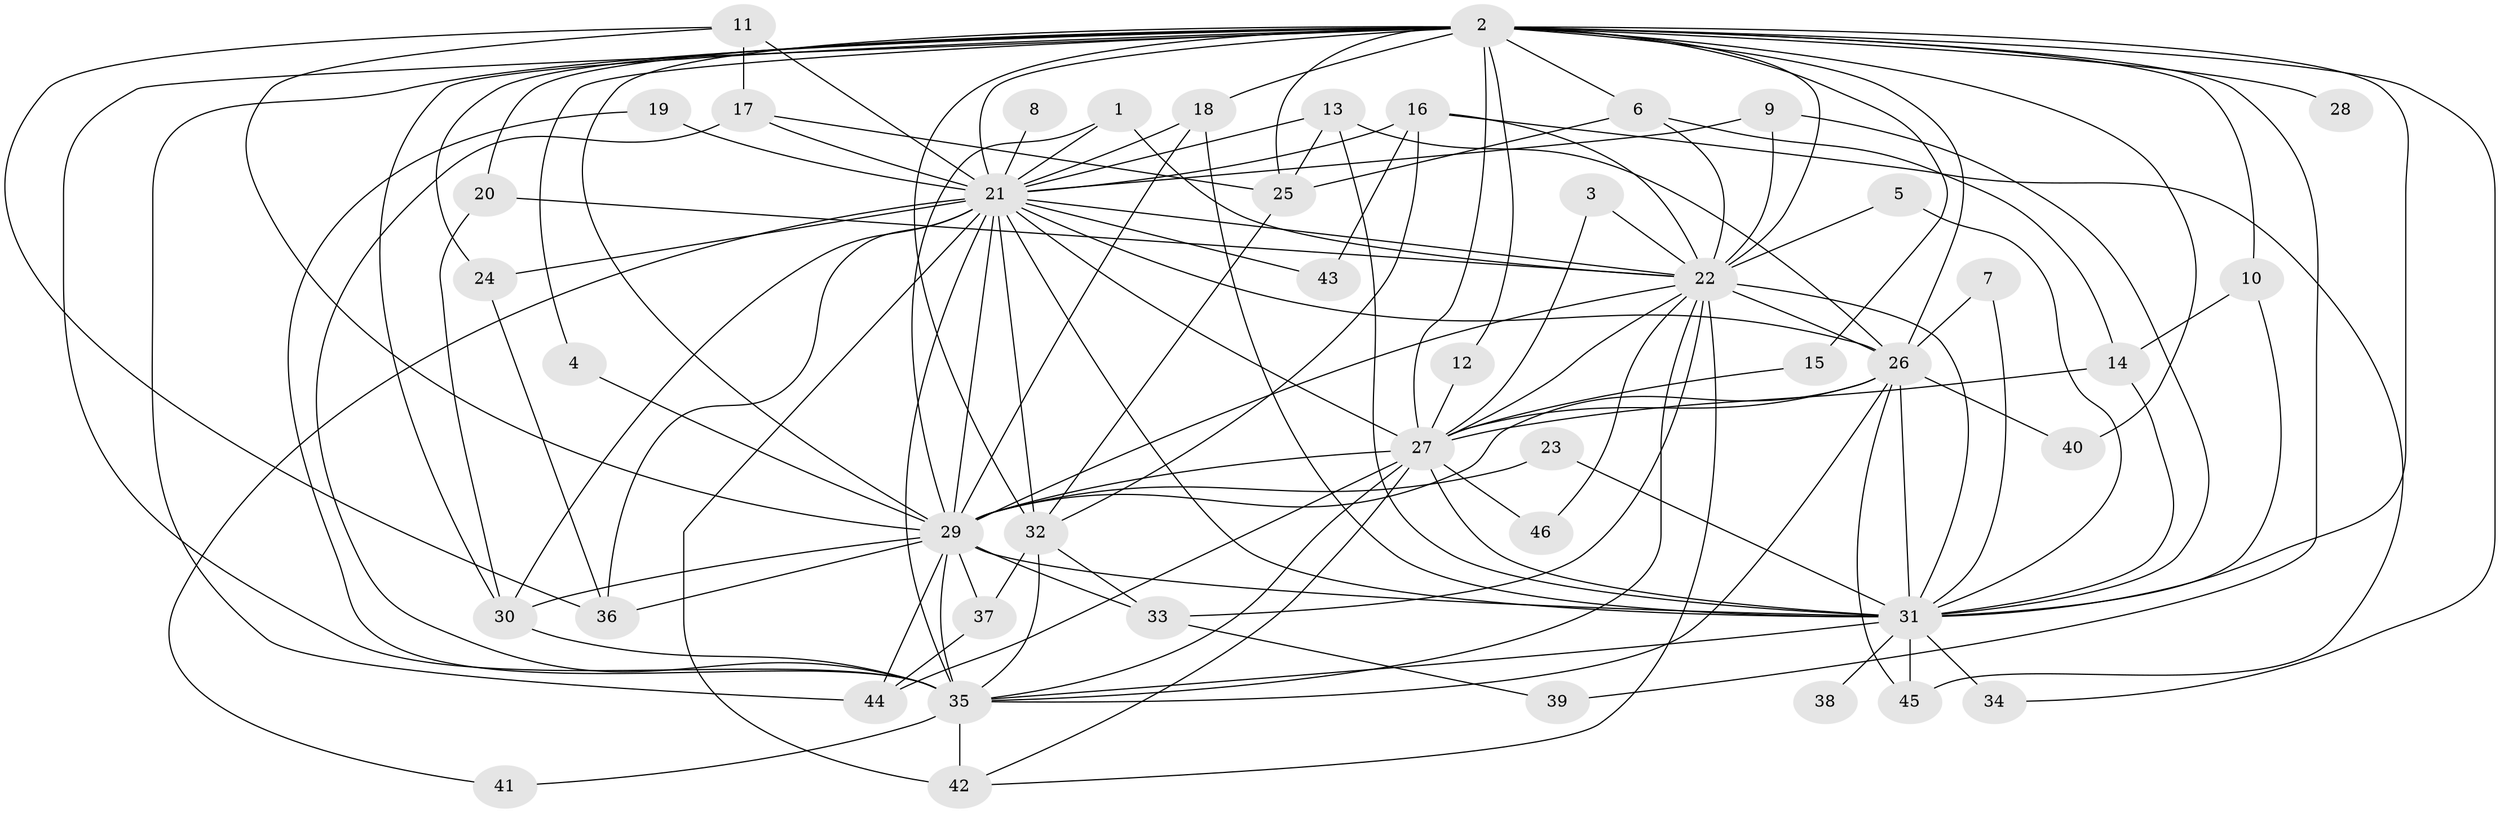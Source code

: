 // original degree distribution, {13: 0.02197802197802198, 25: 0.02197802197802198, 18: 0.01098901098901099, 21: 0.01098901098901099, 19: 0.01098901098901099, 24: 0.01098901098901099, 23: 0.01098901098901099, 16: 0.01098901098901099, 4: 0.0989010989010989, 3: 0.2087912087912088, 5: 0.06593406593406594, 2: 0.5164835164835165}
// Generated by graph-tools (version 1.1) at 2025/25/03/09/25 03:25:37]
// undirected, 46 vertices, 125 edges
graph export_dot {
graph [start="1"]
  node [color=gray90,style=filled];
  1;
  2;
  3;
  4;
  5;
  6;
  7;
  8;
  9;
  10;
  11;
  12;
  13;
  14;
  15;
  16;
  17;
  18;
  19;
  20;
  21;
  22;
  23;
  24;
  25;
  26;
  27;
  28;
  29;
  30;
  31;
  32;
  33;
  34;
  35;
  36;
  37;
  38;
  39;
  40;
  41;
  42;
  43;
  44;
  45;
  46;
  1 -- 21 [weight=1.0];
  1 -- 22 [weight=1.0];
  1 -- 29 [weight=1.0];
  2 -- 4 [weight=1.0];
  2 -- 6 [weight=1.0];
  2 -- 10 [weight=1.0];
  2 -- 12 [weight=1.0];
  2 -- 15 [weight=1.0];
  2 -- 18 [weight=1.0];
  2 -- 20 [weight=1.0];
  2 -- 21 [weight=4.0];
  2 -- 22 [weight=3.0];
  2 -- 24 [weight=1.0];
  2 -- 25 [weight=1.0];
  2 -- 26 [weight=2.0];
  2 -- 27 [weight=2.0];
  2 -- 28 [weight=2.0];
  2 -- 29 [weight=2.0];
  2 -- 30 [weight=1.0];
  2 -- 31 [weight=3.0];
  2 -- 32 [weight=1.0];
  2 -- 34 [weight=1.0];
  2 -- 35 [weight=2.0];
  2 -- 39 [weight=1.0];
  2 -- 40 [weight=1.0];
  2 -- 44 [weight=1.0];
  3 -- 22 [weight=1.0];
  3 -- 27 [weight=1.0];
  4 -- 29 [weight=1.0];
  5 -- 22 [weight=1.0];
  5 -- 31 [weight=1.0];
  6 -- 14 [weight=1.0];
  6 -- 22 [weight=1.0];
  6 -- 25 [weight=1.0];
  7 -- 26 [weight=1.0];
  7 -- 31 [weight=1.0];
  8 -- 21 [weight=1.0];
  9 -- 21 [weight=1.0];
  9 -- 22 [weight=1.0];
  9 -- 31 [weight=1.0];
  10 -- 14 [weight=1.0];
  10 -- 31 [weight=1.0];
  11 -- 17 [weight=2.0];
  11 -- 21 [weight=1.0];
  11 -- 29 [weight=1.0];
  11 -- 36 [weight=1.0];
  12 -- 27 [weight=1.0];
  13 -- 21 [weight=1.0];
  13 -- 25 [weight=1.0];
  13 -- 26 [weight=1.0];
  13 -- 31 [weight=1.0];
  14 -- 27 [weight=2.0];
  14 -- 31 [weight=1.0];
  15 -- 27 [weight=1.0];
  16 -- 21 [weight=1.0];
  16 -- 22 [weight=1.0];
  16 -- 32 [weight=1.0];
  16 -- 43 [weight=1.0];
  16 -- 45 [weight=1.0];
  17 -- 21 [weight=1.0];
  17 -- 25 [weight=1.0];
  17 -- 35 [weight=1.0];
  18 -- 21 [weight=1.0];
  18 -- 29 [weight=1.0];
  18 -- 31 [weight=1.0];
  19 -- 21 [weight=1.0];
  19 -- 35 [weight=1.0];
  20 -- 22 [weight=1.0];
  20 -- 30 [weight=1.0];
  21 -- 22 [weight=2.0];
  21 -- 24 [weight=1.0];
  21 -- 26 [weight=3.0];
  21 -- 27 [weight=2.0];
  21 -- 29 [weight=2.0];
  21 -- 30 [weight=1.0];
  21 -- 31 [weight=2.0];
  21 -- 32 [weight=1.0];
  21 -- 35 [weight=2.0];
  21 -- 36 [weight=1.0];
  21 -- 41 [weight=1.0];
  21 -- 42 [weight=1.0];
  21 -- 43 [weight=1.0];
  22 -- 26 [weight=2.0];
  22 -- 27 [weight=1.0];
  22 -- 29 [weight=1.0];
  22 -- 31 [weight=1.0];
  22 -- 33 [weight=1.0];
  22 -- 35 [weight=1.0];
  22 -- 42 [weight=1.0];
  22 -- 46 [weight=1.0];
  23 -- 29 [weight=1.0];
  23 -- 31 [weight=1.0];
  24 -- 36 [weight=1.0];
  25 -- 32 [weight=1.0];
  26 -- 27 [weight=2.0];
  26 -- 29 [weight=1.0];
  26 -- 31 [weight=1.0];
  26 -- 35 [weight=1.0];
  26 -- 40 [weight=1.0];
  26 -- 45 [weight=1.0];
  27 -- 29 [weight=1.0];
  27 -- 31 [weight=1.0];
  27 -- 35 [weight=1.0];
  27 -- 42 [weight=1.0];
  27 -- 44 [weight=1.0];
  27 -- 46 [weight=1.0];
  29 -- 30 [weight=1.0];
  29 -- 31 [weight=3.0];
  29 -- 33 [weight=2.0];
  29 -- 35 [weight=1.0];
  29 -- 36 [weight=1.0];
  29 -- 37 [weight=1.0];
  29 -- 44 [weight=1.0];
  30 -- 35 [weight=1.0];
  31 -- 34 [weight=2.0];
  31 -- 35 [weight=2.0];
  31 -- 38 [weight=1.0];
  31 -- 45 [weight=1.0];
  32 -- 33 [weight=1.0];
  32 -- 35 [weight=2.0];
  32 -- 37 [weight=1.0];
  33 -- 39 [weight=1.0];
  35 -- 41 [weight=1.0];
  35 -- 42 [weight=2.0];
  37 -- 44 [weight=1.0];
}
